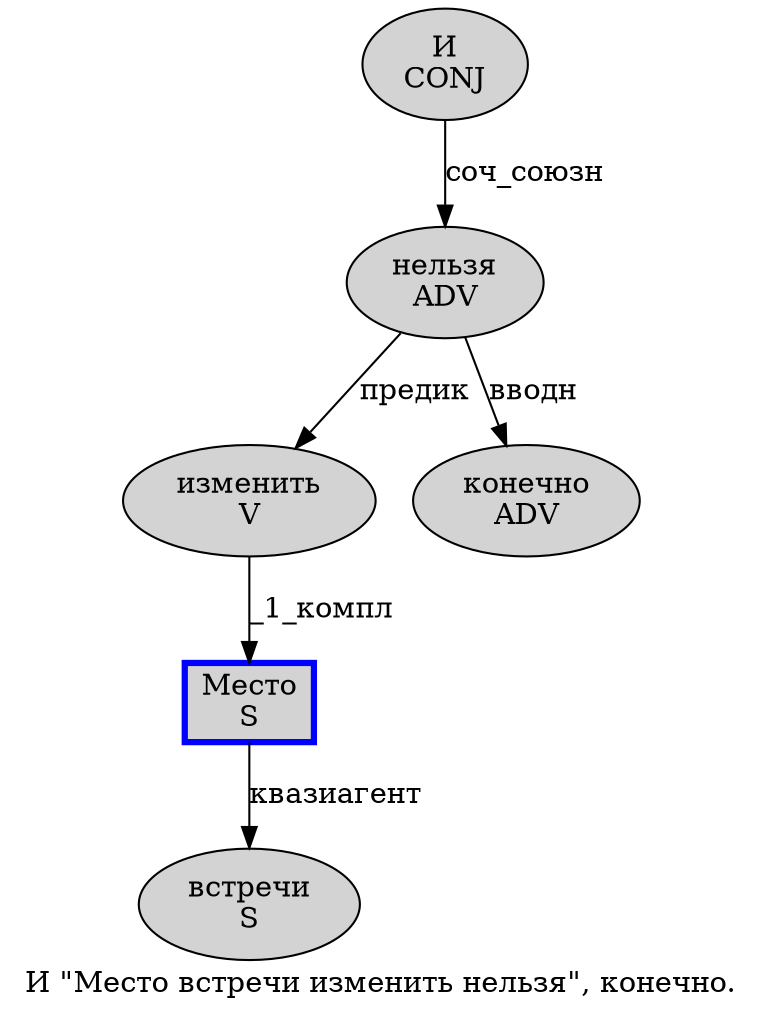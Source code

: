 digraph SENTENCE_1704 {
	graph [label="И \"Место встречи изменить нельзя\", конечно."]
	node [style=filled]
		0 [label="И
CONJ" color="" fillcolor=lightgray penwidth=1 shape=ellipse]
		2 [label="Место
S" color=blue fillcolor=lightgray penwidth=3 shape=box]
		3 [label="встречи
S" color="" fillcolor=lightgray penwidth=1 shape=ellipse]
		4 [label="изменить
V" color="" fillcolor=lightgray penwidth=1 shape=ellipse]
		5 [label="нельзя
ADV" color="" fillcolor=lightgray penwidth=1 shape=ellipse]
		8 [label="конечно
ADV" color="" fillcolor=lightgray penwidth=1 shape=ellipse]
			2 -> 3 [label="квазиагент"]
			0 -> 5 [label="соч_союзн"]
			4 -> 2 [label="_1_компл"]
			5 -> 4 [label="предик"]
			5 -> 8 [label="вводн"]
}